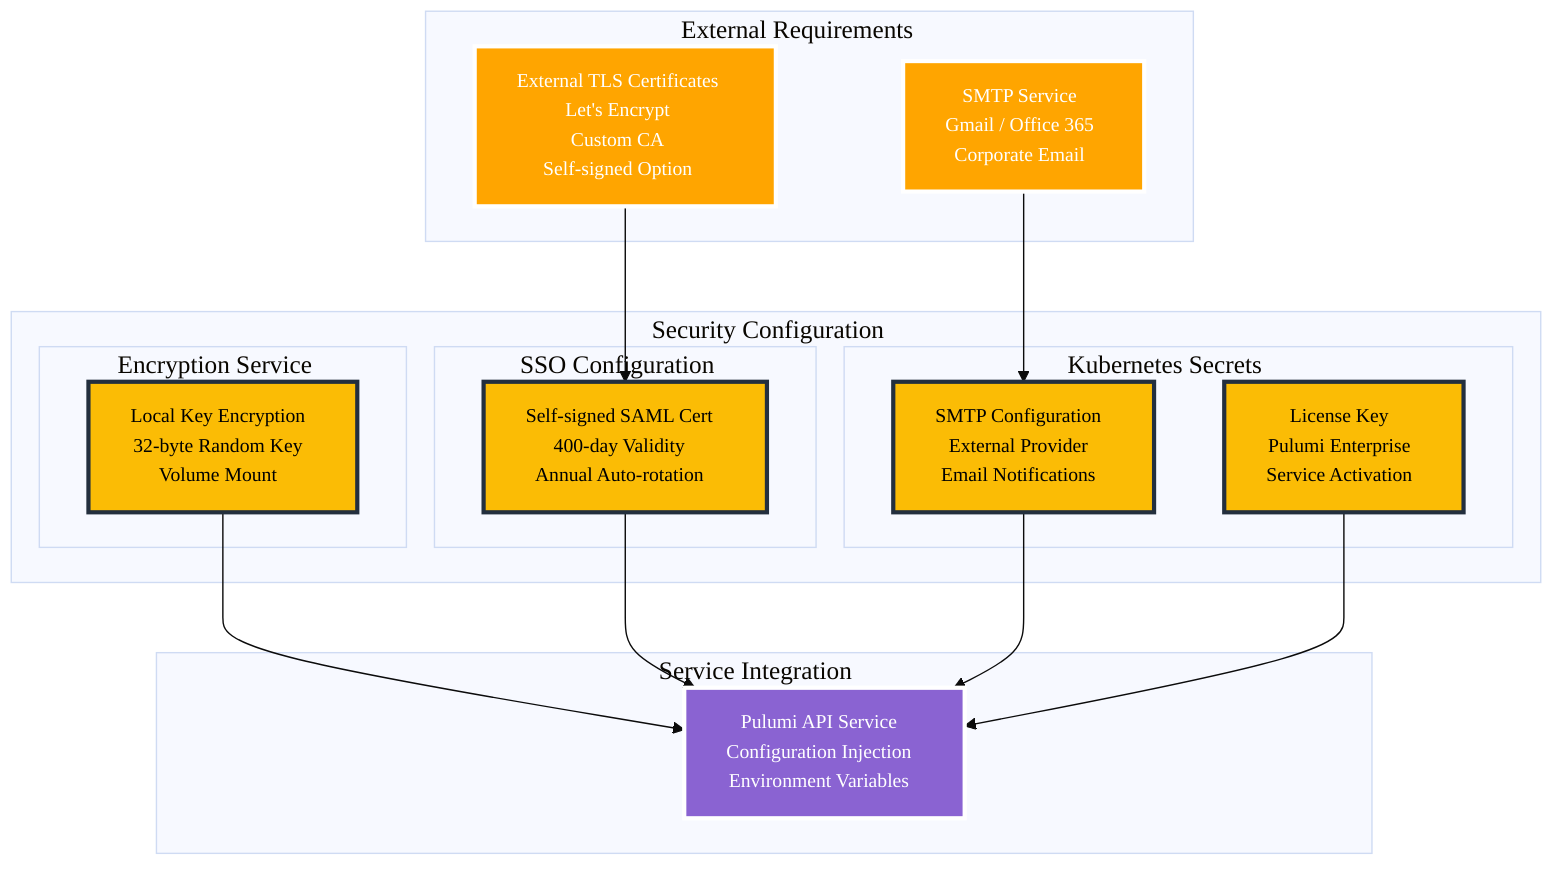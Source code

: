 %%{init: {'theme':'base', 'themeVariables': {'fontSize': '18px', 'fontFamily': 'Arial, sans-serif'}}}%%
graph TD
    classDef security fill:#FBBC05,stroke:#232F3E,stroke-width:3px,color:#000000,font-size:14px
    classDef external fill:#FFA500,stroke:#FFFFFF,stroke-width:3px,color:#FFFFFF,font-size:14px
    classDef pulumi fill:#8A63D2,stroke:#FFFFFF,stroke-width:3px,color:#FFFFFF,font-size:14px
    
    subgraph SECURITY["Security Configuration"]
        subgraph ENC["Encryption Service"]
            LOCAL_ENC[Local Key Encryption<br/>32-byte Random Key<br/>Volume Mount]:::security
        end
        
        subgraph SSO["SSO Configuration"]
            SAML_CERT[Self-signed SAML Cert<br/>400-day Validity<br/>Annual Auto-rotation]:::security
        end
        
        subgraph SECRETS["Kubernetes Secrets"]
            SMTP_CONFIG[SMTP Configuration<br/>External Provider<br/>Email Notifications]:::security
            LICENSE[License Key<br/>Pulumi Enterprise<br/>Service Activation]:::security
        end
    end
    
    subgraph EXT["External Requirements"]
        TLS_EXTERNAL[External TLS Certificates<br/>Let's Encrypt<br/>Custom CA<br/>Self-signed Option]:::external
        SMTP_EXTERNAL[SMTP Service<br/>Gmail / Office 365<br/>Corporate Email]:::external
    end
    
    subgraph SVC["Service Integration"]
        API_REF[Pulumi API Service<br/>Configuration Injection<br/>Environment Variables]:::pulumi
    end
    
    TLS_EXTERNAL --> SAML_CERT
    SMTP_EXTERNAL --> SMTP_CONFIG
    
    LOCAL_ENC --> API_REF
    SAML_CERT --> API_REF
    SMTP_CONFIG --> API_REF
    LICENSE --> API_REF
